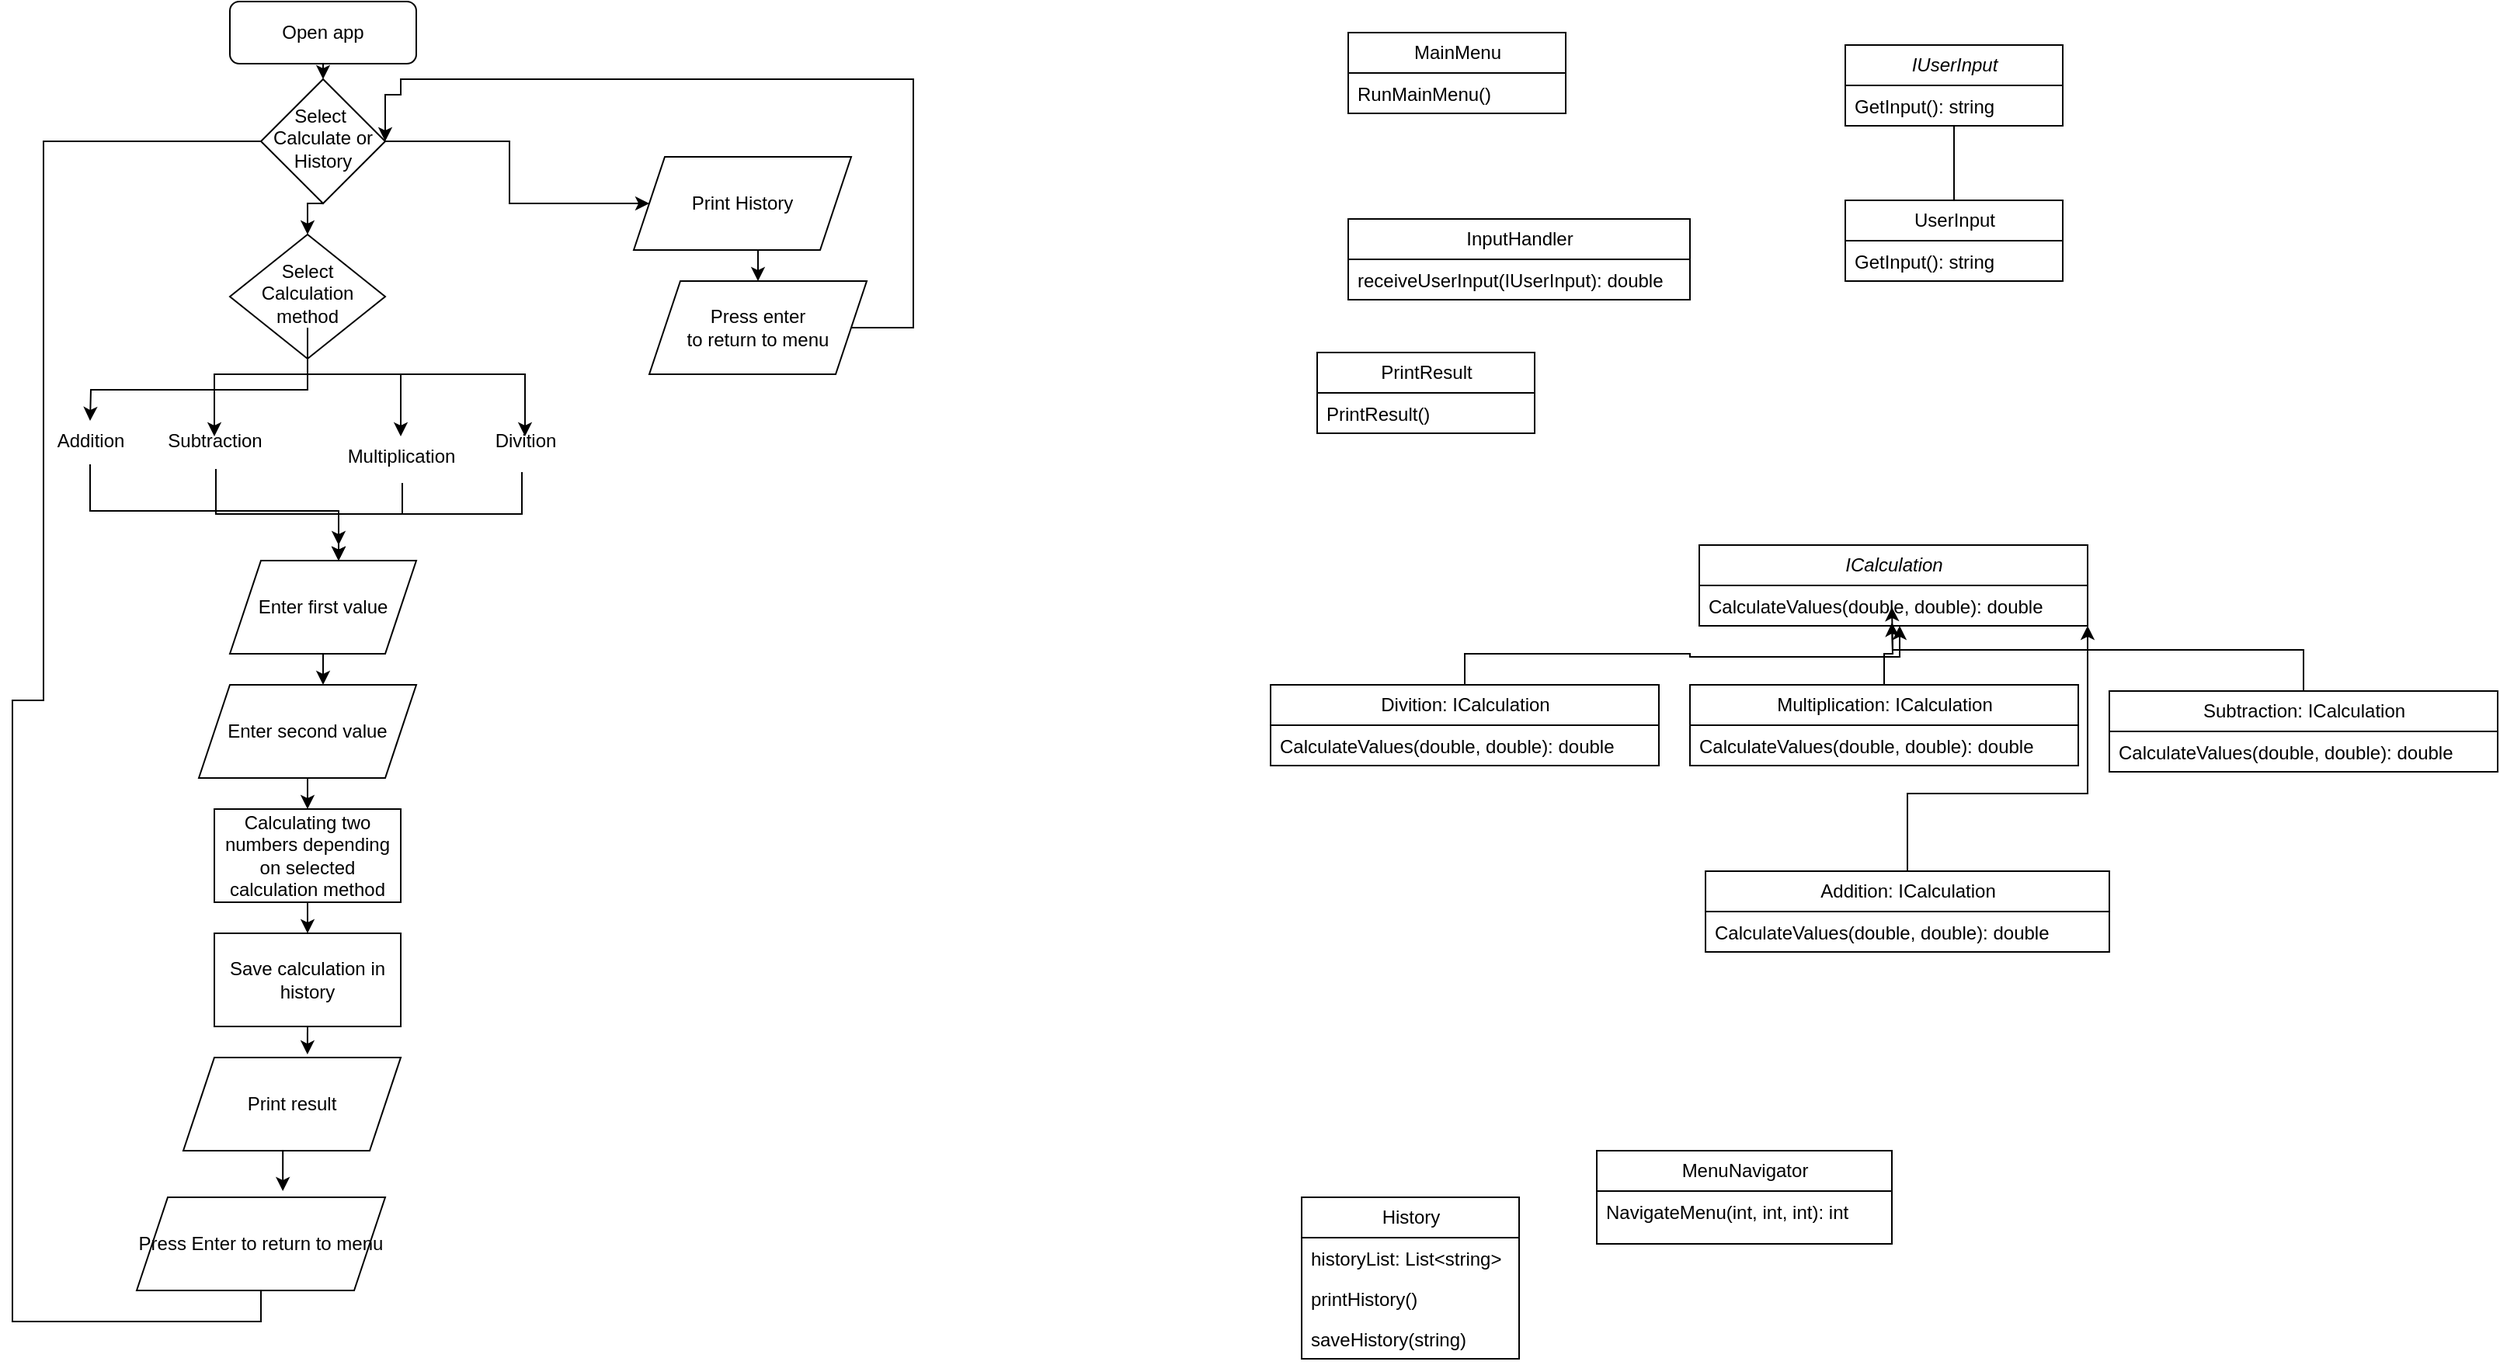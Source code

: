<mxfile version="24.4.9" type="github">
  <diagram id="C5RBs43oDa-KdzZeNtuy" name="Page-1">
    <mxGraphModel dx="1434" dy="774" grid="1" gridSize="10" guides="1" tooltips="1" connect="1" arrows="1" fold="1" page="1" pageScale="1" pageWidth="827" pageHeight="1169" math="0" shadow="0">
      <root>
        <mxCell id="WIyWlLk6GJQsqaUBKTNV-0" />
        <mxCell id="WIyWlLk6GJQsqaUBKTNV-1" parent="WIyWlLk6GJQsqaUBKTNV-0" />
        <mxCell id="L38aZ1Y_bDNtoTqc1Xe7-32" style="edgeStyle=orthogonalEdgeStyle;rounded=0;orthogonalLoop=1;jettySize=auto;html=1;exitX=0.5;exitY=1;exitDx=0;exitDy=0;entryX=0;entryY=0.5;entryDx=0;entryDy=0;" edge="1" parent="WIyWlLk6GJQsqaUBKTNV-1" source="WIyWlLk6GJQsqaUBKTNV-3" target="L38aZ1Y_bDNtoTqc1Xe7-23">
          <mxGeometry relative="1" as="geometry" />
        </mxCell>
        <mxCell id="WIyWlLk6GJQsqaUBKTNV-3" value="Open app" style="rounded=1;whiteSpace=wrap;html=1;fontSize=12;glass=0;strokeWidth=1;shadow=0;" parent="WIyWlLk6GJQsqaUBKTNV-1" vertex="1">
          <mxGeometry x="170" y="40" width="120" height="40" as="geometry" />
        </mxCell>
        <mxCell id="L38aZ1Y_bDNtoTqc1Xe7-0" style="edgeStyle=orthogonalEdgeStyle;rounded=0;orthogonalLoop=1;jettySize=auto;html=1;exitX=0.5;exitY=1;exitDx=0;exitDy=0;" edge="1" parent="WIyWlLk6GJQsqaUBKTNV-1" source="WIyWlLk6GJQsqaUBKTNV-6">
          <mxGeometry relative="1" as="geometry">
            <mxPoint x="80" y="310" as="targetPoint" />
          </mxGeometry>
        </mxCell>
        <mxCell id="WIyWlLk6GJQsqaUBKTNV-6" value="Select Calculation method" style="rhombus;whiteSpace=wrap;html=1;shadow=0;fontFamily=Helvetica;fontSize=12;align=center;strokeWidth=1;spacing=6;spacingTop=-4;" parent="WIyWlLk6GJQsqaUBKTNV-1" vertex="1">
          <mxGeometry x="170" y="190" width="100" height="80" as="geometry" />
        </mxCell>
        <mxCell id="L38aZ1Y_bDNtoTqc1Xe7-1" style="edgeStyle=orthogonalEdgeStyle;rounded=0;orthogonalLoop=1;jettySize=auto;html=1;exitX=0.5;exitY=1;exitDx=0;exitDy=0;" edge="1" parent="WIyWlLk6GJQsqaUBKTNV-1" source="WIyWlLk6GJQsqaUBKTNV-6">
          <mxGeometry relative="1" as="geometry">
            <mxPoint x="160" y="320" as="targetPoint" />
            <mxPoint x="230" y="260" as="sourcePoint" />
            <Array as="points">
              <mxPoint x="220" y="280" />
              <mxPoint x="160" y="280" />
            </Array>
          </mxGeometry>
        </mxCell>
        <mxCell id="L38aZ1Y_bDNtoTqc1Xe7-2" style="edgeStyle=orthogonalEdgeStyle;rounded=0;orthogonalLoop=1;jettySize=auto;html=1;exitX=0.5;exitY=1;exitDx=0;exitDy=0;" edge="1" parent="WIyWlLk6GJQsqaUBKTNV-1" source="WIyWlLk6GJQsqaUBKTNV-6">
          <mxGeometry relative="1" as="geometry">
            <mxPoint x="280" y="320" as="targetPoint" />
            <mxPoint x="230" y="260" as="sourcePoint" />
            <Array as="points">
              <mxPoint x="220" y="280" />
              <mxPoint x="280" y="280" />
            </Array>
          </mxGeometry>
        </mxCell>
        <mxCell id="L38aZ1Y_bDNtoTqc1Xe7-3" style="edgeStyle=orthogonalEdgeStyle;rounded=0;orthogonalLoop=1;jettySize=auto;html=1;" edge="1" parent="WIyWlLk6GJQsqaUBKTNV-1">
          <mxGeometry relative="1" as="geometry">
            <mxPoint x="360" y="320" as="targetPoint" />
            <mxPoint x="220" y="250" as="sourcePoint" />
            <Array as="points">
              <mxPoint x="220" y="280" />
              <mxPoint x="360" y="280" />
            </Array>
          </mxGeometry>
        </mxCell>
        <mxCell id="L38aZ1Y_bDNtoTqc1Xe7-4" value="&lt;div&gt;Addition&lt;/div&gt;" style="text;html=1;align=center;verticalAlign=middle;resizable=0;points=[];autosize=1;strokeColor=none;fillColor=none;" vertex="1" parent="WIyWlLk6GJQsqaUBKTNV-1">
          <mxGeometry x="45" y="308" width="70" height="30" as="geometry" />
        </mxCell>
        <mxCell id="L38aZ1Y_bDNtoTqc1Xe7-5" value="&lt;div&gt;Subtraction&lt;/div&gt;" style="text;html=1;align=center;verticalAlign=middle;resizable=0;points=[];autosize=1;strokeColor=none;fillColor=none;" vertex="1" parent="WIyWlLk6GJQsqaUBKTNV-1">
          <mxGeometry x="115" y="308" width="90" height="30" as="geometry" />
        </mxCell>
        <mxCell id="L38aZ1Y_bDNtoTqc1Xe7-6" value="Multiplication" style="text;html=1;align=center;verticalAlign=middle;resizable=0;points=[];autosize=1;strokeColor=none;fillColor=none;" vertex="1" parent="WIyWlLk6GJQsqaUBKTNV-1">
          <mxGeometry x="235" y="318" width="90" height="30" as="geometry" />
        </mxCell>
        <mxCell id="L38aZ1Y_bDNtoTqc1Xe7-7" value="Divition" style="text;html=1;align=center;verticalAlign=middle;resizable=0;points=[];autosize=1;strokeColor=none;fillColor=none;" vertex="1" parent="WIyWlLk6GJQsqaUBKTNV-1">
          <mxGeometry x="330" y="308" width="60" height="30" as="geometry" />
        </mxCell>
        <mxCell id="L38aZ1Y_bDNtoTqc1Xe7-8" style="edgeStyle=orthogonalEdgeStyle;rounded=0;orthogonalLoop=1;jettySize=auto;html=1;exitX=0.5;exitY=1;exitDx=0;exitDy=0;" edge="1" parent="WIyWlLk6GJQsqaUBKTNV-1">
          <mxGeometry relative="1" as="geometry">
            <mxPoint x="240" y="400" as="targetPoint" />
            <mxPoint x="80" y="338" as="sourcePoint" />
            <Array as="points">
              <mxPoint x="80" y="368" />
              <mxPoint x="240" y="368" />
            </Array>
          </mxGeometry>
        </mxCell>
        <mxCell id="L38aZ1Y_bDNtoTqc1Xe7-9" style="edgeStyle=orthogonalEdgeStyle;rounded=0;orthogonalLoop=1;jettySize=auto;html=1;exitX=0.511;exitY=1.1;exitDx=0;exitDy=0;exitPerimeter=0;" edge="1" parent="WIyWlLk6GJQsqaUBKTNV-1" source="L38aZ1Y_bDNtoTqc1Xe7-5">
          <mxGeometry relative="1" as="geometry">
            <mxPoint x="240" y="390" as="targetPoint" />
            <mxPoint x="90" y="348" as="sourcePoint" />
            <Array as="points">
              <mxPoint x="161" y="370" />
              <mxPoint x="240" y="370" />
            </Array>
          </mxGeometry>
        </mxCell>
        <mxCell id="L38aZ1Y_bDNtoTqc1Xe7-10" style="edgeStyle=orthogonalEdgeStyle;rounded=0;orthogonalLoop=1;jettySize=auto;html=1;exitX=0.511;exitY=1.067;exitDx=0;exitDy=0;exitPerimeter=0;" edge="1" parent="WIyWlLk6GJQsqaUBKTNV-1" source="L38aZ1Y_bDNtoTqc1Xe7-6">
          <mxGeometry relative="1" as="geometry">
            <mxPoint x="240" y="400" as="targetPoint" />
            <mxPoint x="100" y="358" as="sourcePoint" />
            <Array as="points">
              <mxPoint x="281" y="370" />
              <mxPoint x="240" y="370" />
            </Array>
          </mxGeometry>
        </mxCell>
        <mxCell id="L38aZ1Y_bDNtoTqc1Xe7-11" style="edgeStyle=orthogonalEdgeStyle;rounded=0;orthogonalLoop=1;jettySize=auto;html=1;exitX=0.467;exitY=1.167;exitDx=0;exitDy=0;exitPerimeter=0;" edge="1" parent="WIyWlLk6GJQsqaUBKTNV-1" source="L38aZ1Y_bDNtoTqc1Xe7-7">
          <mxGeometry relative="1" as="geometry">
            <mxPoint x="240" y="400" as="targetPoint" />
            <mxPoint x="110" y="368" as="sourcePoint" />
            <Array as="points">
              <mxPoint x="358" y="370" />
              <mxPoint x="240" y="370" />
            </Array>
          </mxGeometry>
        </mxCell>
        <mxCell id="L38aZ1Y_bDNtoTqc1Xe7-13" style="edgeStyle=orthogonalEdgeStyle;rounded=0;orthogonalLoop=1;jettySize=auto;html=1;exitX=0.5;exitY=1;exitDx=0;exitDy=0;" edge="1" parent="WIyWlLk6GJQsqaUBKTNV-1" source="L38aZ1Y_bDNtoTqc1Xe7-12">
          <mxGeometry relative="1" as="geometry">
            <mxPoint x="230" y="480" as="targetPoint" />
          </mxGeometry>
        </mxCell>
        <mxCell id="L38aZ1Y_bDNtoTqc1Xe7-12" value="&lt;div&gt;Enter first value&lt;/div&gt;" style="shape=parallelogram;perimeter=parallelogramPerimeter;whiteSpace=wrap;html=1;fixedSize=1;" vertex="1" parent="WIyWlLk6GJQsqaUBKTNV-1">
          <mxGeometry x="170" y="400" width="120" height="60" as="geometry" />
        </mxCell>
        <mxCell id="L38aZ1Y_bDNtoTqc1Xe7-16" style="edgeStyle=orthogonalEdgeStyle;rounded=0;orthogonalLoop=1;jettySize=auto;html=1;exitX=0.5;exitY=1;exitDx=0;exitDy=0;entryX=0.5;entryY=0;entryDx=0;entryDy=0;" edge="1" parent="WIyWlLk6GJQsqaUBKTNV-1" source="L38aZ1Y_bDNtoTqc1Xe7-14" target="L38aZ1Y_bDNtoTqc1Xe7-15">
          <mxGeometry relative="1" as="geometry" />
        </mxCell>
        <mxCell id="L38aZ1Y_bDNtoTqc1Xe7-14" value="&lt;div&gt;Enter second value&lt;/div&gt;" style="shape=parallelogram;perimeter=parallelogramPerimeter;whiteSpace=wrap;html=1;fixedSize=1;" vertex="1" parent="WIyWlLk6GJQsqaUBKTNV-1">
          <mxGeometry x="150" y="480" width="140" height="60" as="geometry" />
        </mxCell>
        <mxCell id="L38aZ1Y_bDNtoTqc1Xe7-20" style="edgeStyle=orthogonalEdgeStyle;rounded=0;orthogonalLoop=1;jettySize=auto;html=1;exitX=0.5;exitY=1;exitDx=0;exitDy=0;entryX=0.5;entryY=0;entryDx=0;entryDy=0;" edge="1" parent="WIyWlLk6GJQsqaUBKTNV-1" source="L38aZ1Y_bDNtoTqc1Xe7-15" target="L38aZ1Y_bDNtoTqc1Xe7-19">
          <mxGeometry relative="1" as="geometry" />
        </mxCell>
        <mxCell id="L38aZ1Y_bDNtoTqc1Xe7-15" value="&lt;div&gt;Calculating two numbers depending on selected calculation method&lt;/div&gt;" style="whiteSpace=wrap;html=1;" vertex="1" parent="WIyWlLk6GJQsqaUBKTNV-1">
          <mxGeometry x="160" y="560" width="120" height="60" as="geometry" />
        </mxCell>
        <mxCell id="L38aZ1Y_bDNtoTqc1Xe7-18" value="Print result" style="shape=parallelogram;perimeter=parallelogramPerimeter;whiteSpace=wrap;html=1;fixedSize=1;" vertex="1" parent="WIyWlLk6GJQsqaUBKTNV-1">
          <mxGeometry x="140" y="720" width="140" height="60" as="geometry" />
        </mxCell>
        <mxCell id="L38aZ1Y_bDNtoTqc1Xe7-19" value="Save calculation in history" style="whiteSpace=wrap;html=1;" vertex="1" parent="WIyWlLk6GJQsqaUBKTNV-1">
          <mxGeometry x="160" y="640" width="120" height="60" as="geometry" />
        </mxCell>
        <mxCell id="L38aZ1Y_bDNtoTqc1Xe7-21" style="edgeStyle=orthogonalEdgeStyle;rounded=0;orthogonalLoop=1;jettySize=auto;html=1;exitX=0.5;exitY=1;exitDx=0;exitDy=0;entryX=0.571;entryY=-0.033;entryDx=0;entryDy=0;entryPerimeter=0;" edge="1" parent="WIyWlLk6GJQsqaUBKTNV-1" source="L38aZ1Y_bDNtoTqc1Xe7-19" target="L38aZ1Y_bDNtoTqc1Xe7-18">
          <mxGeometry relative="1" as="geometry" />
        </mxCell>
        <mxCell id="L38aZ1Y_bDNtoTqc1Xe7-31" style="edgeStyle=orthogonalEdgeStyle;rounded=0;orthogonalLoop=1;jettySize=auto;html=1;exitX=0.5;exitY=1;exitDx=0;exitDy=0;entryX=0;entryY=0.5;entryDx=0;entryDy=0;" edge="1" parent="WIyWlLk6GJQsqaUBKTNV-1" source="L38aZ1Y_bDNtoTqc1Xe7-22" target="L38aZ1Y_bDNtoTqc1Xe7-23">
          <mxGeometry relative="1" as="geometry">
            <mxPoint x="50" y="140" as="targetPoint" />
            <Array as="points">
              <mxPoint x="190" y="890" />
              <mxPoint x="30" y="890" />
              <mxPoint x="30" y="490" />
              <mxPoint x="50" y="490" />
              <mxPoint x="50" y="130" />
            </Array>
          </mxGeometry>
        </mxCell>
        <mxCell id="L38aZ1Y_bDNtoTqc1Xe7-22" value="Press Enter to return to menu" style="shape=parallelogram;perimeter=parallelogramPerimeter;whiteSpace=wrap;html=1;fixedSize=1;" vertex="1" parent="WIyWlLk6GJQsqaUBKTNV-1">
          <mxGeometry x="110" y="810" width="160" height="60" as="geometry" />
        </mxCell>
        <mxCell id="L38aZ1Y_bDNtoTqc1Xe7-24" style="edgeStyle=orthogonalEdgeStyle;rounded=0;orthogonalLoop=1;jettySize=auto;html=1;exitX=0;exitY=0.5;exitDx=0;exitDy=0;entryX=0;entryY=0.5;entryDx=0;entryDy=0;" edge="1" parent="WIyWlLk6GJQsqaUBKTNV-1" source="L38aZ1Y_bDNtoTqc1Xe7-23" target="L38aZ1Y_bDNtoTqc1Xe7-23">
          <mxGeometry relative="1" as="geometry" />
        </mxCell>
        <mxCell id="L38aZ1Y_bDNtoTqc1Xe7-26" style="edgeStyle=orthogonalEdgeStyle;rounded=0;orthogonalLoop=1;jettySize=auto;html=1;exitX=0.5;exitY=0;exitDx=0;exitDy=0;" edge="1" parent="WIyWlLk6GJQsqaUBKTNV-1" source="L38aZ1Y_bDNtoTqc1Xe7-23" target="L38aZ1Y_bDNtoTqc1Xe7-25">
          <mxGeometry relative="1" as="geometry" />
        </mxCell>
        <mxCell id="L38aZ1Y_bDNtoTqc1Xe7-33" style="edgeStyle=orthogonalEdgeStyle;rounded=0;orthogonalLoop=1;jettySize=auto;html=1;exitX=1;exitY=0.5;exitDx=0;exitDy=0;entryX=0.5;entryY=0;entryDx=0;entryDy=0;" edge="1" parent="WIyWlLk6GJQsqaUBKTNV-1" source="L38aZ1Y_bDNtoTqc1Xe7-23" target="WIyWlLk6GJQsqaUBKTNV-6">
          <mxGeometry relative="1" as="geometry" />
        </mxCell>
        <mxCell id="L38aZ1Y_bDNtoTqc1Xe7-23" value="&lt;div&gt;Select&amp;nbsp;&lt;/div&gt;&lt;div&gt;Calculate or History&lt;/div&gt;" style="rhombus;whiteSpace=wrap;html=1;shadow=0;fontFamily=Helvetica;fontSize=12;align=center;strokeWidth=1;spacing=6;spacingTop=-4;direction=south;" vertex="1" parent="WIyWlLk6GJQsqaUBKTNV-1">
          <mxGeometry x="190" y="90" width="80" height="80" as="geometry" />
        </mxCell>
        <mxCell id="L38aZ1Y_bDNtoTqc1Xe7-28" style="edgeStyle=orthogonalEdgeStyle;rounded=0;orthogonalLoop=1;jettySize=auto;html=1;exitX=0.5;exitY=1;exitDx=0;exitDy=0;entryX=0.5;entryY=0;entryDx=0;entryDy=0;" edge="1" parent="WIyWlLk6GJQsqaUBKTNV-1" source="L38aZ1Y_bDNtoTqc1Xe7-25" target="L38aZ1Y_bDNtoTqc1Xe7-27">
          <mxGeometry relative="1" as="geometry" />
        </mxCell>
        <mxCell id="L38aZ1Y_bDNtoTqc1Xe7-25" value="Print History" style="shape=parallelogram;perimeter=parallelogramPerimeter;whiteSpace=wrap;html=1;fixedSize=1;" vertex="1" parent="WIyWlLk6GJQsqaUBKTNV-1">
          <mxGeometry x="430" y="140" width="140" height="60" as="geometry" />
        </mxCell>
        <mxCell id="L38aZ1Y_bDNtoTqc1Xe7-29" style="edgeStyle=orthogonalEdgeStyle;rounded=0;orthogonalLoop=1;jettySize=auto;html=1;exitX=1;exitY=0.5;exitDx=0;exitDy=0;entryX=0.5;entryY=0;entryDx=0;entryDy=0;" edge="1" parent="WIyWlLk6GJQsqaUBKTNV-1" source="L38aZ1Y_bDNtoTqc1Xe7-27" target="L38aZ1Y_bDNtoTqc1Xe7-23">
          <mxGeometry relative="1" as="geometry">
            <mxPoint x="340" y="100" as="targetPoint" />
            <Array as="points">
              <mxPoint x="610" y="250" />
              <mxPoint x="610" y="90" />
              <mxPoint x="280" y="90" />
              <mxPoint x="280" y="100" />
              <mxPoint x="270" y="100" />
            </Array>
          </mxGeometry>
        </mxCell>
        <mxCell id="L38aZ1Y_bDNtoTqc1Xe7-27" value="&lt;div&gt;Press enter&lt;/div&gt;&lt;div&gt;to return to menu&lt;br&gt;&lt;/div&gt;" style="shape=parallelogram;perimeter=parallelogramPerimeter;whiteSpace=wrap;html=1;fixedSize=1;" vertex="1" parent="WIyWlLk6GJQsqaUBKTNV-1">
          <mxGeometry x="440" y="220" width="140" height="60" as="geometry" />
        </mxCell>
        <mxCell id="L38aZ1Y_bDNtoTqc1Xe7-30" style="edgeStyle=orthogonalEdgeStyle;rounded=0;orthogonalLoop=1;jettySize=auto;html=1;exitX=0.5;exitY=1;exitDx=0;exitDy=0;entryX=0.588;entryY=-0.067;entryDx=0;entryDy=0;entryPerimeter=0;" edge="1" parent="WIyWlLk6GJQsqaUBKTNV-1" source="L38aZ1Y_bDNtoTqc1Xe7-18" target="L38aZ1Y_bDNtoTqc1Xe7-22">
          <mxGeometry relative="1" as="geometry" />
        </mxCell>
        <mxCell id="L38aZ1Y_bDNtoTqc1Xe7-34" value="History" style="swimlane;fontStyle=0;childLayout=stackLayout;horizontal=1;startSize=26;fillColor=none;horizontalStack=0;resizeParent=1;resizeParentMax=0;resizeLast=0;collapsible=1;marginBottom=0;html=1;" vertex="1" parent="WIyWlLk6GJQsqaUBKTNV-1">
          <mxGeometry x="860" y="810" width="140" height="104" as="geometry" />
        </mxCell>
        <mxCell id="L38aZ1Y_bDNtoTqc1Xe7-35" value="historyList: List&amp;lt;string&amp;gt;" style="text;strokeColor=none;fillColor=none;align=left;verticalAlign=top;spacingLeft=4;spacingRight=4;overflow=hidden;rotatable=0;points=[[0,0.5],[1,0.5]];portConstraint=eastwest;whiteSpace=wrap;html=1;" vertex="1" parent="L38aZ1Y_bDNtoTqc1Xe7-34">
          <mxGeometry y="26" width="140" height="26" as="geometry" />
        </mxCell>
        <mxCell id="L38aZ1Y_bDNtoTqc1Xe7-42" value="printHistory()" style="text;strokeColor=none;fillColor=none;align=left;verticalAlign=top;spacingLeft=4;spacingRight=4;overflow=hidden;rotatable=0;points=[[0,0.5],[1,0.5]];portConstraint=eastwest;whiteSpace=wrap;html=1;" vertex="1" parent="L38aZ1Y_bDNtoTqc1Xe7-34">
          <mxGeometry y="52" width="140" height="26" as="geometry" />
        </mxCell>
        <mxCell id="L38aZ1Y_bDNtoTqc1Xe7-47" value="saveHistory(string)" style="text;strokeColor=none;fillColor=none;align=left;verticalAlign=top;spacingLeft=4;spacingRight=4;overflow=hidden;rotatable=0;points=[[0,0.5],[1,0.5]];portConstraint=eastwest;whiteSpace=wrap;html=1;" vertex="1" parent="L38aZ1Y_bDNtoTqc1Xe7-34">
          <mxGeometry y="78" width="140" height="26" as="geometry" />
        </mxCell>
        <mxCell id="L38aZ1Y_bDNtoTqc1Xe7-38" value="&lt;div&gt;MenuNavigator&lt;/div&gt;" style="swimlane;fontStyle=0;childLayout=stackLayout;horizontal=1;startSize=26;fillColor=none;horizontalStack=0;resizeParent=1;resizeParentMax=0;resizeLast=0;collapsible=1;marginBottom=0;html=1;" vertex="1" parent="WIyWlLk6GJQsqaUBKTNV-1">
          <mxGeometry x="1050" y="780" width="190" height="60" as="geometry" />
        </mxCell>
        <mxCell id="L38aZ1Y_bDNtoTqc1Xe7-39" value="NavigateMenu(int, int, int): int" style="text;strokeColor=none;fillColor=none;align=left;verticalAlign=top;spacingLeft=4;spacingRight=4;overflow=hidden;rotatable=0;points=[[0,0.5],[1,0.5]];portConstraint=eastwest;whiteSpace=wrap;html=1;" vertex="1" parent="L38aZ1Y_bDNtoTqc1Xe7-38">
          <mxGeometry y="26" width="190" height="34" as="geometry" />
        </mxCell>
        <mxCell id="L38aZ1Y_bDNtoTqc1Xe7-78" style="edgeStyle=orthogonalEdgeStyle;rounded=0;orthogonalLoop=1;jettySize=auto;html=1;exitX=0.5;exitY=0;exitDx=0;exitDy=0;entryX=1;entryY=1;entryDx=0;entryDy=0;" edge="1" parent="WIyWlLk6GJQsqaUBKTNV-1" source="L38aZ1Y_bDNtoTqc1Xe7-43" target="L38aZ1Y_bDNtoTqc1Xe7-73">
          <mxGeometry relative="1" as="geometry">
            <Array as="points">
              <mxPoint x="1250" y="550" />
              <mxPoint x="1366" y="550" />
            </Array>
          </mxGeometry>
        </mxCell>
        <mxCell id="L38aZ1Y_bDNtoTqc1Xe7-43" value="Addition: ICalculation" style="swimlane;fontStyle=0;childLayout=stackLayout;horizontal=1;startSize=26;fillColor=none;horizontalStack=0;resizeParent=1;resizeParentMax=0;resizeLast=0;collapsible=1;marginBottom=0;html=1;" vertex="1" parent="WIyWlLk6GJQsqaUBKTNV-1">
          <mxGeometry x="1120" y="600" width="260" height="52" as="geometry" />
        </mxCell>
        <mxCell id="L38aZ1Y_bDNtoTqc1Xe7-44" value="CalculateValues(double, double): double" style="text;strokeColor=none;fillColor=none;align=left;verticalAlign=top;spacingLeft=4;spacingRight=4;overflow=hidden;rotatable=0;points=[[0,0.5],[1,0.5]];portConstraint=eastwest;whiteSpace=wrap;html=1;" vertex="1" parent="L38aZ1Y_bDNtoTqc1Xe7-43">
          <mxGeometry y="26" width="260" height="26" as="geometry" />
        </mxCell>
        <mxCell id="L38aZ1Y_bDNtoTqc1Xe7-48" value="&lt;div&gt;InputHandler&lt;/div&gt;" style="swimlane;fontStyle=0;childLayout=stackLayout;horizontal=1;startSize=26;fillColor=none;horizontalStack=0;resizeParent=1;resizeParentMax=0;resizeLast=0;collapsible=1;marginBottom=0;html=1;" vertex="1" parent="WIyWlLk6GJQsqaUBKTNV-1">
          <mxGeometry x="890" y="180" width="220" height="52" as="geometry" />
        </mxCell>
        <mxCell id="L38aZ1Y_bDNtoTqc1Xe7-49" value="receiveUserInput(IUserInput): double" style="text;strokeColor=none;fillColor=none;align=left;verticalAlign=top;spacingLeft=4;spacingRight=4;overflow=hidden;rotatable=0;points=[[0,0.5],[1,0.5]];portConstraint=eastwest;whiteSpace=wrap;html=1;" vertex="1" parent="L38aZ1Y_bDNtoTqc1Xe7-48">
          <mxGeometry y="26" width="220" height="26" as="geometry" />
        </mxCell>
        <mxCell id="L38aZ1Y_bDNtoTqc1Xe7-77" style="edgeStyle=orthogonalEdgeStyle;rounded=0;orthogonalLoop=1;jettySize=auto;html=1;exitX=0.5;exitY=0;exitDx=0;exitDy=0;" edge="1" parent="WIyWlLk6GJQsqaUBKTNV-1" source="L38aZ1Y_bDNtoTqc1Xe7-52">
          <mxGeometry relative="1" as="geometry">
            <mxPoint x="1240" y="430" as="targetPoint" />
          </mxGeometry>
        </mxCell>
        <mxCell id="L38aZ1Y_bDNtoTqc1Xe7-52" value="Subtraction: ICalculation" style="swimlane;fontStyle=0;childLayout=stackLayout;horizontal=1;startSize=26;fillColor=none;horizontalStack=0;resizeParent=1;resizeParentMax=0;resizeLast=0;collapsible=1;marginBottom=0;html=1;" vertex="1" parent="WIyWlLk6GJQsqaUBKTNV-1">
          <mxGeometry x="1380" y="484" width="250" height="52" as="geometry" />
        </mxCell>
        <mxCell id="L38aZ1Y_bDNtoTqc1Xe7-53" value="CalculateValues(double, double): double" style="text;strokeColor=none;fillColor=none;align=left;verticalAlign=top;spacingLeft=4;spacingRight=4;overflow=hidden;rotatable=0;points=[[0,0.5],[1,0.5]];portConstraint=eastwest;whiteSpace=wrap;html=1;" vertex="1" parent="L38aZ1Y_bDNtoTqc1Xe7-52">
          <mxGeometry y="26" width="250" height="26" as="geometry" />
        </mxCell>
        <mxCell id="L38aZ1Y_bDNtoTqc1Xe7-76" style="edgeStyle=orthogonalEdgeStyle;rounded=0;orthogonalLoop=1;jettySize=auto;html=1;exitX=0.5;exitY=0;exitDx=0;exitDy=0;" edge="1" parent="WIyWlLk6GJQsqaUBKTNV-1" source="L38aZ1Y_bDNtoTqc1Xe7-54">
          <mxGeometry relative="1" as="geometry">
            <mxPoint x="1240" y="440" as="targetPoint" />
          </mxGeometry>
        </mxCell>
        <mxCell id="L38aZ1Y_bDNtoTqc1Xe7-54" value="Multiplication: ICalculation" style="swimlane;fontStyle=0;childLayout=stackLayout;horizontal=1;startSize=26;fillColor=none;horizontalStack=0;resizeParent=1;resizeParentMax=0;resizeLast=0;collapsible=1;marginBottom=0;html=1;" vertex="1" parent="WIyWlLk6GJQsqaUBKTNV-1">
          <mxGeometry x="1110" y="480" width="250" height="52" as="geometry" />
        </mxCell>
        <mxCell id="L38aZ1Y_bDNtoTqc1Xe7-55" value="CalculateValues(double, double): double" style="text;strokeColor=none;fillColor=none;align=left;verticalAlign=top;spacingLeft=4;spacingRight=4;overflow=hidden;rotatable=0;points=[[0,0.5],[1,0.5]];portConstraint=eastwest;whiteSpace=wrap;html=1;" vertex="1" parent="L38aZ1Y_bDNtoTqc1Xe7-54">
          <mxGeometry y="26" width="250" height="26" as="geometry" />
        </mxCell>
        <mxCell id="L38aZ1Y_bDNtoTqc1Xe7-56" value="Divition: ICalculation" style="swimlane;fontStyle=0;childLayout=stackLayout;horizontal=1;startSize=26;fillColor=none;horizontalStack=0;resizeParent=1;resizeParentMax=0;resizeLast=0;collapsible=1;marginBottom=0;html=1;" vertex="1" parent="WIyWlLk6GJQsqaUBKTNV-1">
          <mxGeometry x="840" y="480" width="250" height="52" as="geometry" />
        </mxCell>
        <mxCell id="L38aZ1Y_bDNtoTqc1Xe7-57" value="CalculateValues(double, double): double" style="text;strokeColor=none;fillColor=none;align=left;verticalAlign=top;spacingLeft=4;spacingRight=4;overflow=hidden;rotatable=0;points=[[0,0.5],[1,0.5]];portConstraint=eastwest;whiteSpace=wrap;html=1;" vertex="1" parent="L38aZ1Y_bDNtoTqc1Xe7-56">
          <mxGeometry y="26" width="250" height="26" as="geometry" />
        </mxCell>
        <mxCell id="L38aZ1Y_bDNtoTqc1Xe7-58" value="&lt;div&gt;PrintResult&lt;/div&gt;" style="swimlane;fontStyle=0;childLayout=stackLayout;horizontal=1;startSize=26;fillColor=none;horizontalStack=0;resizeParent=1;resizeParentMax=0;resizeLast=0;collapsible=1;marginBottom=0;html=1;" vertex="1" parent="WIyWlLk6GJQsqaUBKTNV-1">
          <mxGeometry x="870" y="266" width="140" height="52" as="geometry" />
        </mxCell>
        <mxCell id="L38aZ1Y_bDNtoTqc1Xe7-59" value="PrintResult()" style="text;strokeColor=none;fillColor=none;align=left;verticalAlign=top;spacingLeft=4;spacingRight=4;overflow=hidden;rotatable=0;points=[[0,0.5],[1,0.5]];portConstraint=eastwest;whiteSpace=wrap;html=1;" vertex="1" parent="L38aZ1Y_bDNtoTqc1Xe7-58">
          <mxGeometry y="26" width="140" height="26" as="geometry" />
        </mxCell>
        <mxCell id="L38aZ1Y_bDNtoTqc1Xe7-62" value="MainMenu" style="swimlane;fontStyle=0;childLayout=stackLayout;horizontal=1;startSize=26;fillColor=none;horizontalStack=0;resizeParent=1;resizeParentMax=0;resizeLast=0;collapsible=1;marginBottom=0;html=1;" vertex="1" parent="WIyWlLk6GJQsqaUBKTNV-1">
          <mxGeometry x="890" y="60" width="140" height="52" as="geometry" />
        </mxCell>
        <mxCell id="L38aZ1Y_bDNtoTqc1Xe7-63" value="&lt;div&gt;RunMainMenu()&lt;/div&gt;" style="text;strokeColor=none;fillColor=none;align=left;verticalAlign=top;spacingLeft=4;spacingRight=4;overflow=hidden;rotatable=0;points=[[0,0.5],[1,0.5]];portConstraint=eastwest;whiteSpace=wrap;html=1;" vertex="1" parent="L38aZ1Y_bDNtoTqc1Xe7-62">
          <mxGeometry y="26" width="140" height="26" as="geometry" />
        </mxCell>
        <mxCell id="L38aZ1Y_bDNtoTqc1Xe7-66" value="UserInput" style="swimlane;fontStyle=0;childLayout=stackLayout;horizontal=1;startSize=26;fillColor=none;horizontalStack=0;resizeParent=1;resizeParentMax=0;resizeLast=0;collapsible=1;marginBottom=0;html=1;" vertex="1" parent="WIyWlLk6GJQsqaUBKTNV-1">
          <mxGeometry x="1210" y="168" width="140" height="52" as="geometry" />
        </mxCell>
        <mxCell id="L38aZ1Y_bDNtoTqc1Xe7-67" value="GetInput(): string" style="text;strokeColor=none;fillColor=none;align=left;verticalAlign=top;spacingLeft=4;spacingRight=4;overflow=hidden;rotatable=0;points=[[0,0.5],[1,0.5]];portConstraint=eastwest;whiteSpace=wrap;html=1;" vertex="1" parent="L38aZ1Y_bDNtoTqc1Xe7-66">
          <mxGeometry y="26" width="140" height="26" as="geometry" />
        </mxCell>
        <mxCell id="L38aZ1Y_bDNtoTqc1Xe7-72" style="edgeStyle=orthogonalEdgeStyle;rounded=0;orthogonalLoop=1;jettySize=auto;html=1;exitX=0.5;exitY=1;exitDx=0;exitDy=0;entryX=0.5;entryY=0;entryDx=0;entryDy=0;endArrow=none;endFill=0;" edge="1" parent="WIyWlLk6GJQsqaUBKTNV-1" source="L38aZ1Y_bDNtoTqc1Xe7-70" target="L38aZ1Y_bDNtoTqc1Xe7-66">
          <mxGeometry relative="1" as="geometry">
            <mxPoint x="1280" y="148" as="targetPoint" />
          </mxGeometry>
        </mxCell>
        <mxCell id="L38aZ1Y_bDNtoTqc1Xe7-70" value="&lt;i&gt;IUserInput&lt;/i&gt;" style="swimlane;fontStyle=0;childLayout=stackLayout;horizontal=1;startSize=26;fillColor=none;horizontalStack=0;resizeParent=1;resizeParentMax=0;resizeLast=0;collapsible=1;marginBottom=0;html=1;" vertex="1" parent="WIyWlLk6GJQsqaUBKTNV-1">
          <mxGeometry x="1210" y="68" width="140" height="52" as="geometry" />
        </mxCell>
        <mxCell id="L38aZ1Y_bDNtoTqc1Xe7-71" value="GetInput(): string" style="text;strokeColor=none;fillColor=none;align=left;verticalAlign=top;spacingLeft=4;spacingRight=4;overflow=hidden;rotatable=0;points=[[0,0.5],[1,0.5]];portConstraint=eastwest;whiteSpace=wrap;html=1;" vertex="1" parent="WIyWlLk6GJQsqaUBKTNV-1">
          <mxGeometry x="1210" y="94" width="140" height="26" as="geometry" />
        </mxCell>
        <mxCell id="L38aZ1Y_bDNtoTqc1Xe7-73" value="&lt;i&gt;ICalculation&lt;/i&gt;" style="swimlane;fontStyle=0;childLayout=stackLayout;horizontal=1;startSize=26;fillColor=none;horizontalStack=0;resizeParent=1;resizeParentMax=0;resizeLast=0;collapsible=1;marginBottom=0;html=1;" vertex="1" parent="WIyWlLk6GJQsqaUBKTNV-1">
          <mxGeometry x="1116" y="390" width="250" height="52" as="geometry" />
        </mxCell>
        <mxCell id="L38aZ1Y_bDNtoTqc1Xe7-74" value="CalculateValues(double, double): double" style="text;strokeColor=none;fillColor=none;align=left;verticalAlign=top;spacingLeft=4;spacingRight=4;overflow=hidden;rotatable=0;points=[[0,0.5],[1,0.5]];portConstraint=eastwest;whiteSpace=wrap;html=1;" vertex="1" parent="L38aZ1Y_bDNtoTqc1Xe7-73">
          <mxGeometry y="26" width="250" height="26" as="geometry" />
        </mxCell>
        <mxCell id="L38aZ1Y_bDNtoTqc1Xe7-75" style="edgeStyle=orthogonalEdgeStyle;rounded=0;orthogonalLoop=1;jettySize=auto;html=1;exitX=0.5;exitY=0;exitDx=0;exitDy=0;entryX=0.516;entryY=1;entryDx=0;entryDy=0;entryPerimeter=0;" edge="1" parent="WIyWlLk6GJQsqaUBKTNV-1" source="L38aZ1Y_bDNtoTqc1Xe7-56" target="L38aZ1Y_bDNtoTqc1Xe7-74">
          <mxGeometry relative="1" as="geometry" />
        </mxCell>
      </root>
    </mxGraphModel>
  </diagram>
</mxfile>
